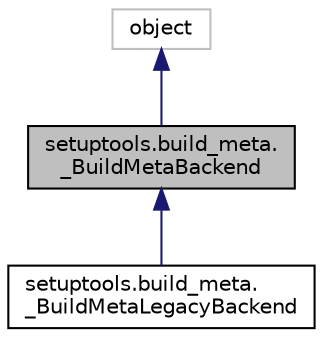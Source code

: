 digraph "setuptools.build_meta._BuildMetaBackend"
{
 // LATEX_PDF_SIZE
  edge [fontname="Helvetica",fontsize="10",labelfontname="Helvetica",labelfontsize="10"];
  node [fontname="Helvetica",fontsize="10",shape=record];
  Node1 [label="setuptools.build_meta.\l_BuildMetaBackend",height=0.2,width=0.4,color="black", fillcolor="grey75", style="filled", fontcolor="black",tooltip=" "];
  Node2 -> Node1 [dir="back",color="midnightblue",fontsize="10",style="solid",fontname="Helvetica"];
  Node2 [label="object",height=0.2,width=0.4,color="grey75", fillcolor="white", style="filled",tooltip=" "];
  Node1 -> Node3 [dir="back",color="midnightblue",fontsize="10",style="solid",fontname="Helvetica"];
  Node3 [label="setuptools.build_meta.\l_BuildMetaLegacyBackend",height=0.2,width=0.4,color="black", fillcolor="white", style="filled",URL="$classsetuptools_1_1build__meta_1_1__BuildMetaLegacyBackend.html",tooltip=" "];
}
